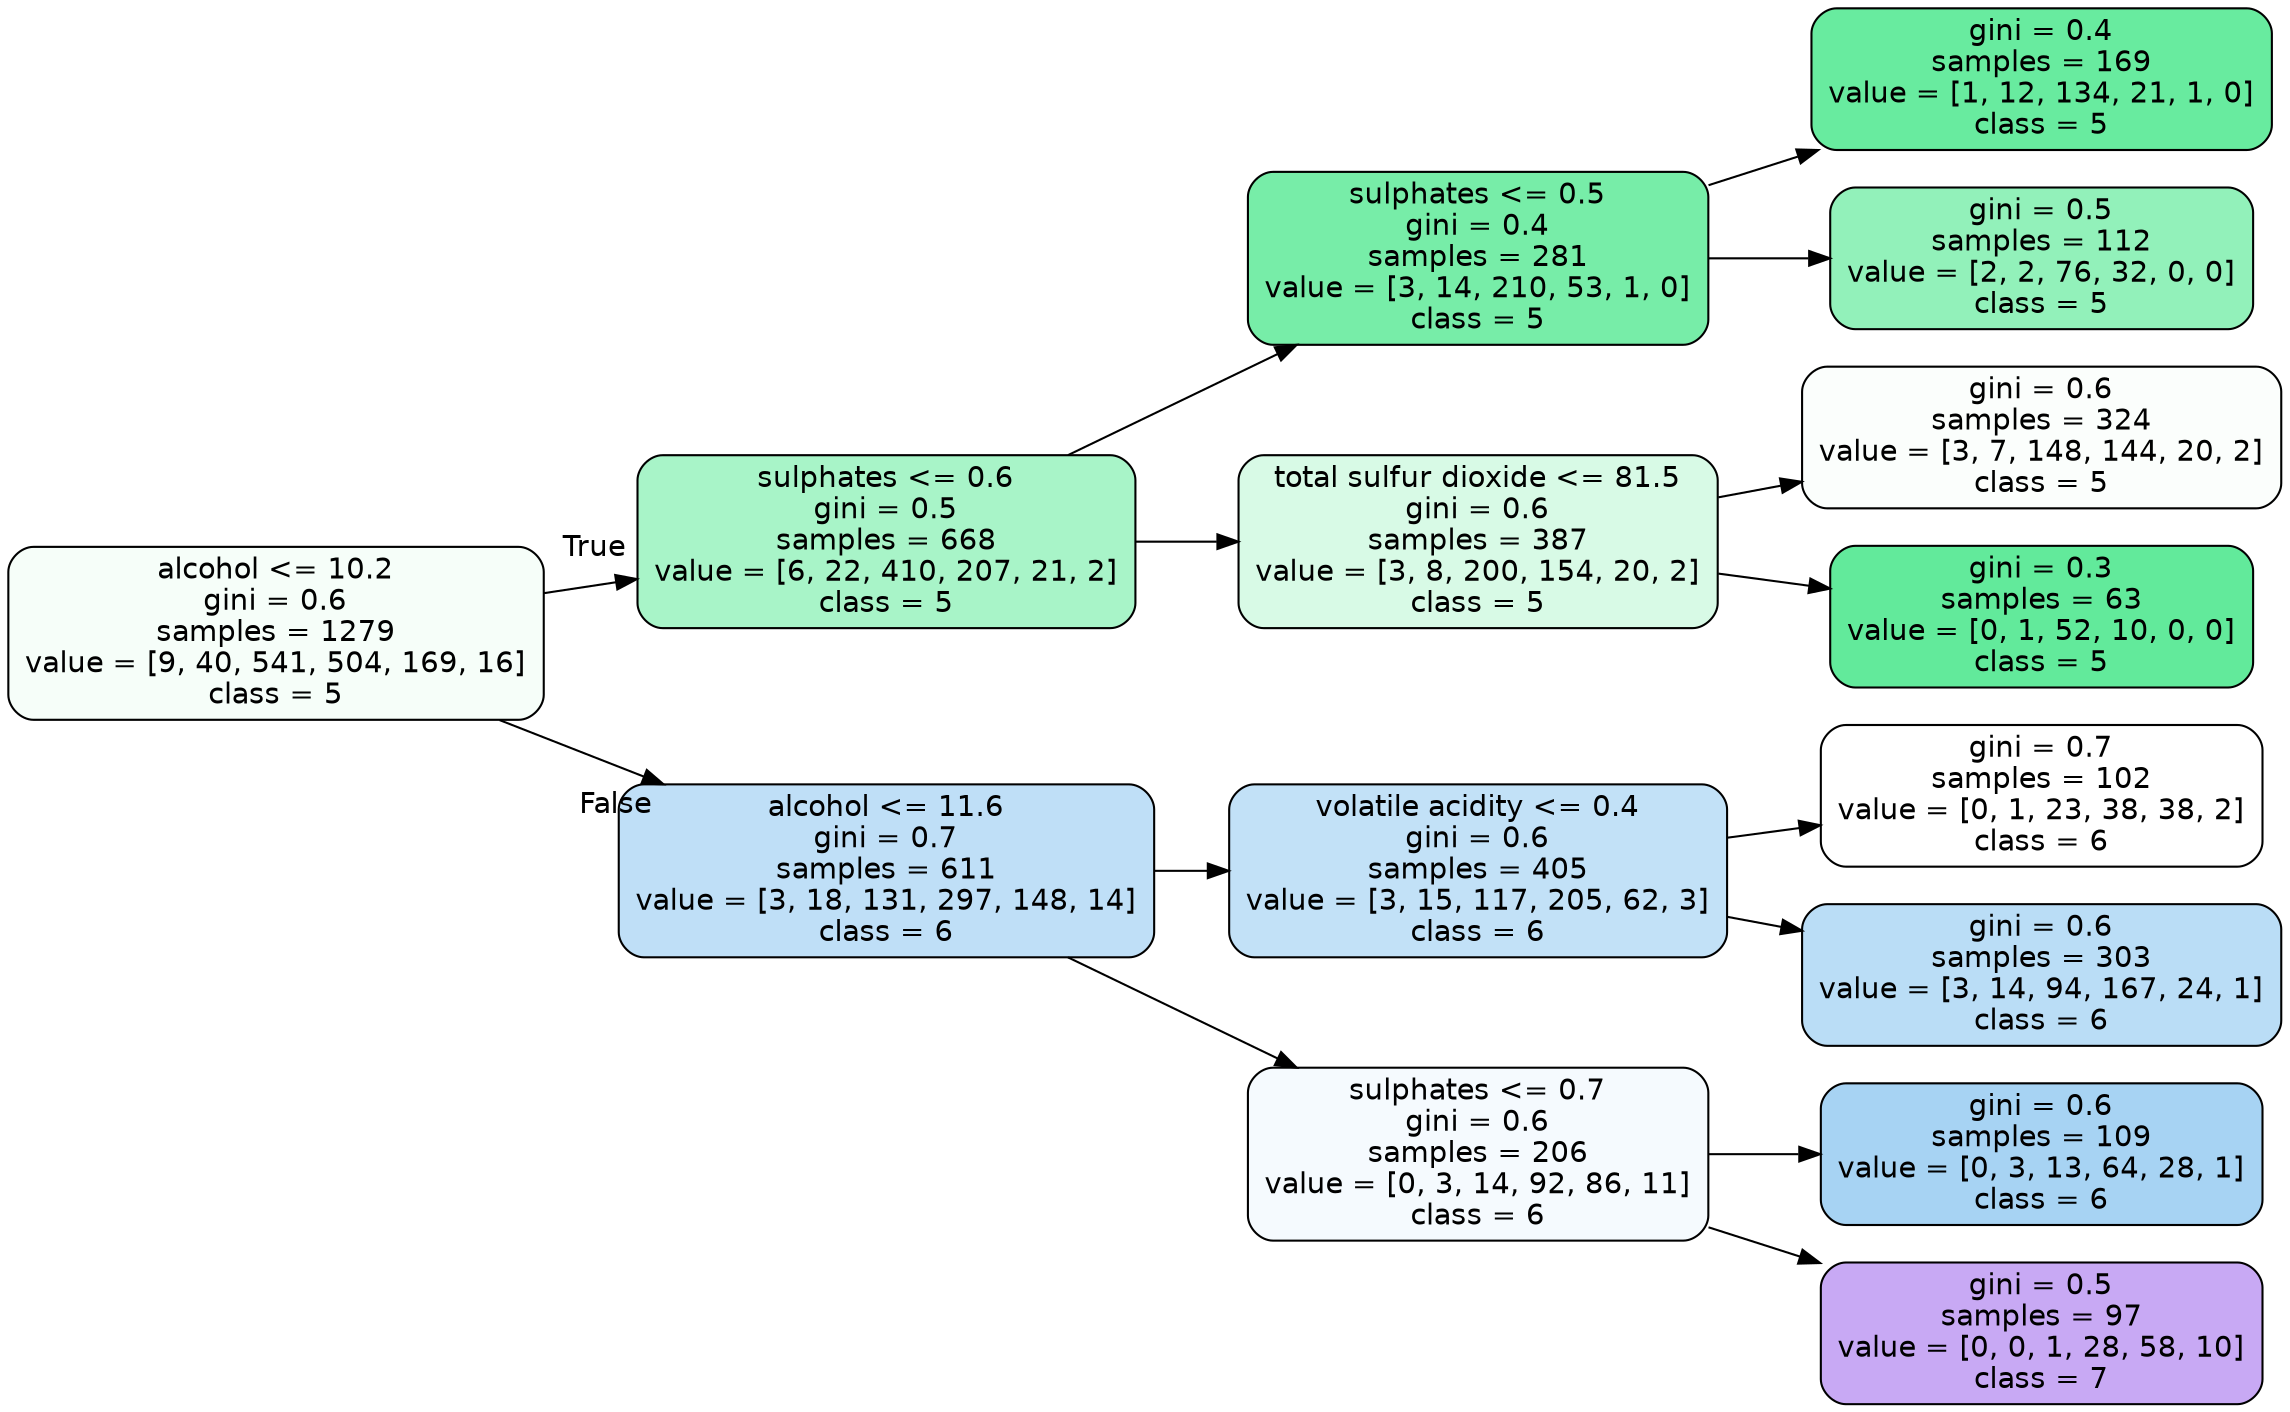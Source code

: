 digraph Tree {
node [shape=box, style="filled, rounded", color="black", fontname=helvetica] ;
edge [fontname=helvetica] ;
rankdir=LR ;
0 [label="alcohol <= 10.2\ngini = 0.6\nsamples = 1279\nvalue = [9, 40, 541, 504, 169, 16]\nclass = 5", fillcolor="#f6fef9"] ;
1 [label="sulphates <= 0.6\ngini = 0.5\nsamples = 668\nvalue = [6, 22, 410, 207, 21, 2]\nclass = 5", fillcolor="#a8f4c8"] ;
0 -> 1 [labeldistance=2.5, labelangle=-45, headlabel="True"] ;
2 [label="sulphates <= 0.5\ngini = 0.4\nsamples = 281\nvalue = [3, 14, 210, 53, 1, 0]\nclass = 5", fillcolor="#77eda8"] ;
1 -> 2 ;
3 [label="gini = 0.4\nsamples = 169\nvalue = [1, 12, 134, 21, 1, 0]\nclass = 5", fillcolor="#68eb9f"] ;
2 -> 3 ;
4 [label="gini = 0.5\nsamples = 112\nvalue = [2, 2, 76, 32, 0, 0]\nclass = 5", fillcolor="#92f1ba"] ;
2 -> 4 ;
5 [label="total sulfur dioxide <= 81.5\ngini = 0.6\nsamples = 387\nvalue = [3, 8, 200, 154, 20, 2]\nclass = 5", fillcolor="#d8fae6"] ;
1 -> 5 ;
6 [label="gini = 0.6\nsamples = 324\nvalue = [3, 7, 148, 144, 20, 2]\nclass = 5", fillcolor="#fbfefc"] ;
5 -> 6 ;
7 [label="gini = 0.3\nsamples = 63\nvalue = [0, 1, 52, 10, 0, 0]\nclass = 5", fillcolor="#62ea9b"] ;
5 -> 7 ;
8 [label="alcohol <= 11.6\ngini = 0.7\nsamples = 611\nvalue = [3, 18, 131, 297, 148, 14]\nclass = 6", fillcolor="#bfdff7"] ;
0 -> 8 [labeldistance=2.5, labelangle=45, headlabel="False"] ;
9 [label="volatile acidity <= 0.4\ngini = 0.6\nsamples = 405\nvalue = [3, 15, 117, 205, 62, 3]\nclass = 6", fillcolor="#c2e1f7"] ;
8 -> 9 ;
10 [label="gini = 0.7\nsamples = 102\nvalue = [0, 1, 23, 38, 38, 2]\nclass = 6", fillcolor="#ffffff"] ;
9 -> 10 ;
11 [label="gini = 0.6\nsamples = 303\nvalue = [3, 14, 94, 167, 24, 1]\nclass = 6", fillcolor="#baddf6"] ;
9 -> 11 ;
12 [label="sulphates <= 0.7\ngini = 0.6\nsamples = 206\nvalue = [0, 3, 14, 92, 86, 11]\nclass = 6", fillcolor="#f5fafe"] ;
8 -> 12 ;
13 [label="gini = 0.6\nsamples = 109\nvalue = [0, 3, 13, 64, 28, 1]\nclass = 6", fillcolor="#a7d3f3"] ;
12 -> 13 ;
14 [label="gini = 0.5\nsamples = 97\nvalue = [0, 0, 1, 28, 58, 10]\nclass = 7", fillcolor="#c8a9f4"] ;
12 -> 14 ;
}